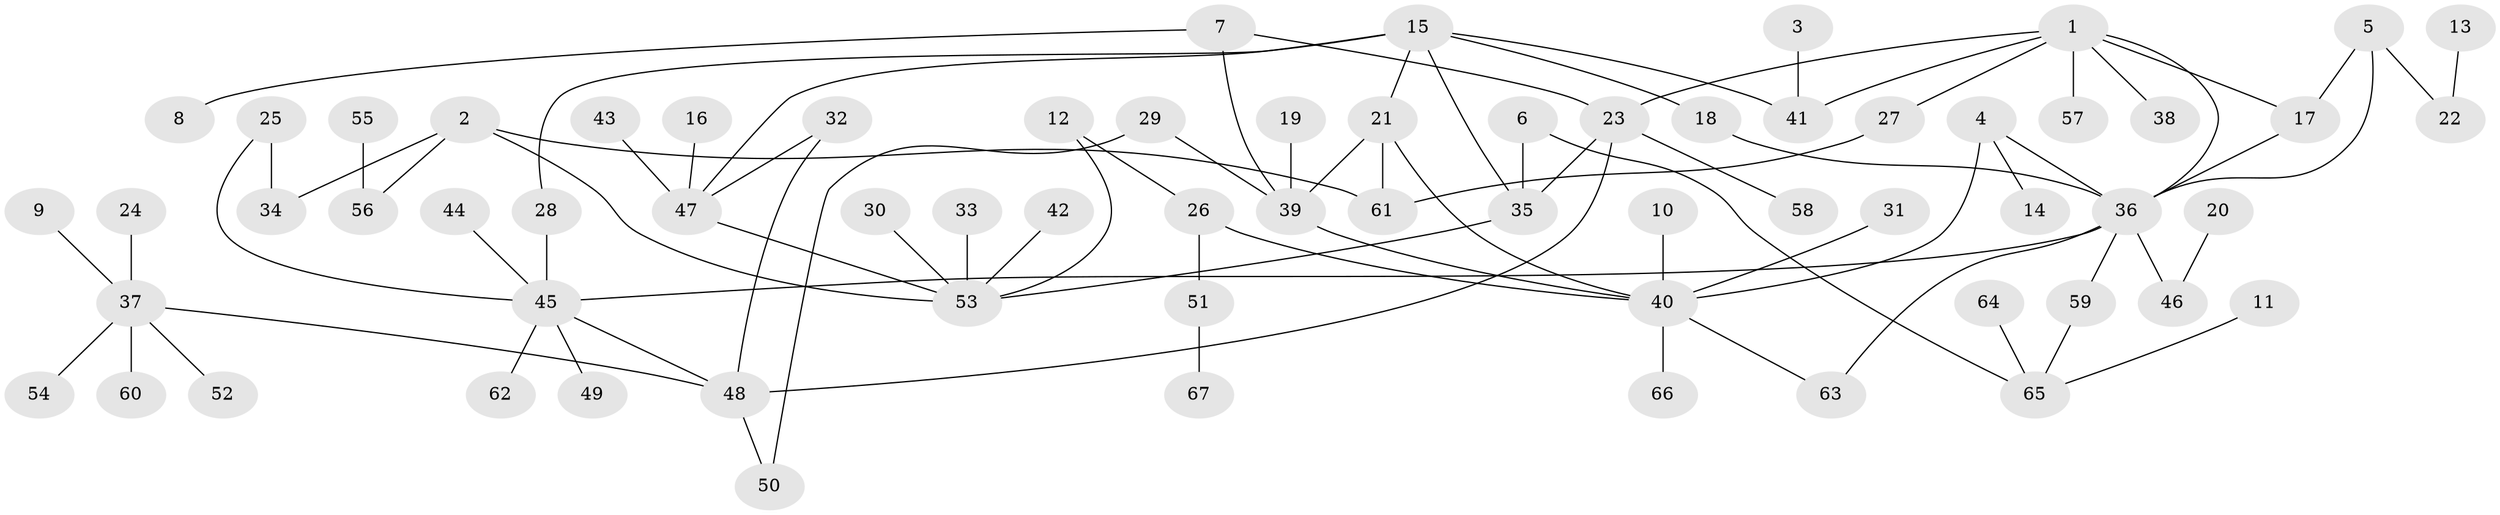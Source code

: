 // original degree distribution, {6: 0.022388059701492536, 2: 0.30597014925373134, 5: 0.04477611940298507, 3: 0.16417910447761194, 4: 0.05970149253731343, 8: 0.014925373134328358, 1: 0.3805970149253731, 7: 0.007462686567164179}
// Generated by graph-tools (version 1.1) at 2025/25/03/09/25 03:25:29]
// undirected, 67 vertices, 84 edges
graph export_dot {
graph [start="1"]
  node [color=gray90,style=filled];
  1;
  2;
  3;
  4;
  5;
  6;
  7;
  8;
  9;
  10;
  11;
  12;
  13;
  14;
  15;
  16;
  17;
  18;
  19;
  20;
  21;
  22;
  23;
  24;
  25;
  26;
  27;
  28;
  29;
  30;
  31;
  32;
  33;
  34;
  35;
  36;
  37;
  38;
  39;
  40;
  41;
  42;
  43;
  44;
  45;
  46;
  47;
  48;
  49;
  50;
  51;
  52;
  53;
  54;
  55;
  56;
  57;
  58;
  59;
  60;
  61;
  62;
  63;
  64;
  65;
  66;
  67;
  1 -- 17 [weight=1.0];
  1 -- 23 [weight=1.0];
  1 -- 27 [weight=1.0];
  1 -- 36 [weight=1.0];
  1 -- 38 [weight=1.0];
  1 -- 41 [weight=1.0];
  1 -- 57 [weight=1.0];
  2 -- 34 [weight=1.0];
  2 -- 53 [weight=1.0];
  2 -- 56 [weight=1.0];
  2 -- 61 [weight=1.0];
  3 -- 41 [weight=1.0];
  4 -- 14 [weight=1.0];
  4 -- 36 [weight=1.0];
  4 -- 40 [weight=1.0];
  5 -- 17 [weight=1.0];
  5 -- 22 [weight=1.0];
  5 -- 36 [weight=1.0];
  6 -- 35 [weight=1.0];
  6 -- 65 [weight=1.0];
  7 -- 8 [weight=1.0];
  7 -- 23 [weight=1.0];
  7 -- 39 [weight=1.0];
  9 -- 37 [weight=1.0];
  10 -- 40 [weight=1.0];
  11 -- 65 [weight=1.0];
  12 -- 26 [weight=1.0];
  12 -- 53 [weight=1.0];
  13 -- 22 [weight=1.0];
  15 -- 18 [weight=1.0];
  15 -- 21 [weight=1.0];
  15 -- 28 [weight=1.0];
  15 -- 35 [weight=1.0];
  15 -- 41 [weight=1.0];
  15 -- 47 [weight=1.0];
  16 -- 47 [weight=1.0];
  17 -- 36 [weight=1.0];
  18 -- 36 [weight=1.0];
  19 -- 39 [weight=1.0];
  20 -- 46 [weight=1.0];
  21 -- 39 [weight=1.0];
  21 -- 40 [weight=1.0];
  21 -- 61 [weight=1.0];
  23 -- 35 [weight=1.0];
  23 -- 48 [weight=1.0];
  23 -- 58 [weight=1.0];
  24 -- 37 [weight=1.0];
  25 -- 34 [weight=1.0];
  25 -- 45 [weight=1.0];
  26 -- 40 [weight=1.0];
  26 -- 51 [weight=1.0];
  27 -- 61 [weight=1.0];
  28 -- 45 [weight=1.0];
  29 -- 39 [weight=1.0];
  29 -- 50 [weight=1.0];
  30 -- 53 [weight=1.0];
  31 -- 40 [weight=1.0];
  32 -- 47 [weight=1.0];
  32 -- 48 [weight=1.0];
  33 -- 53 [weight=1.0];
  35 -- 53 [weight=1.0];
  36 -- 45 [weight=1.0];
  36 -- 46 [weight=1.0];
  36 -- 59 [weight=1.0];
  36 -- 63 [weight=1.0];
  37 -- 48 [weight=1.0];
  37 -- 52 [weight=1.0];
  37 -- 54 [weight=1.0];
  37 -- 60 [weight=1.0];
  39 -- 40 [weight=1.0];
  40 -- 63 [weight=1.0];
  40 -- 66 [weight=1.0];
  42 -- 53 [weight=1.0];
  43 -- 47 [weight=1.0];
  44 -- 45 [weight=1.0];
  45 -- 48 [weight=1.0];
  45 -- 49 [weight=1.0];
  45 -- 62 [weight=1.0];
  47 -- 53 [weight=1.0];
  48 -- 50 [weight=1.0];
  51 -- 67 [weight=1.0];
  55 -- 56 [weight=1.0];
  59 -- 65 [weight=1.0];
  64 -- 65 [weight=1.0];
}
